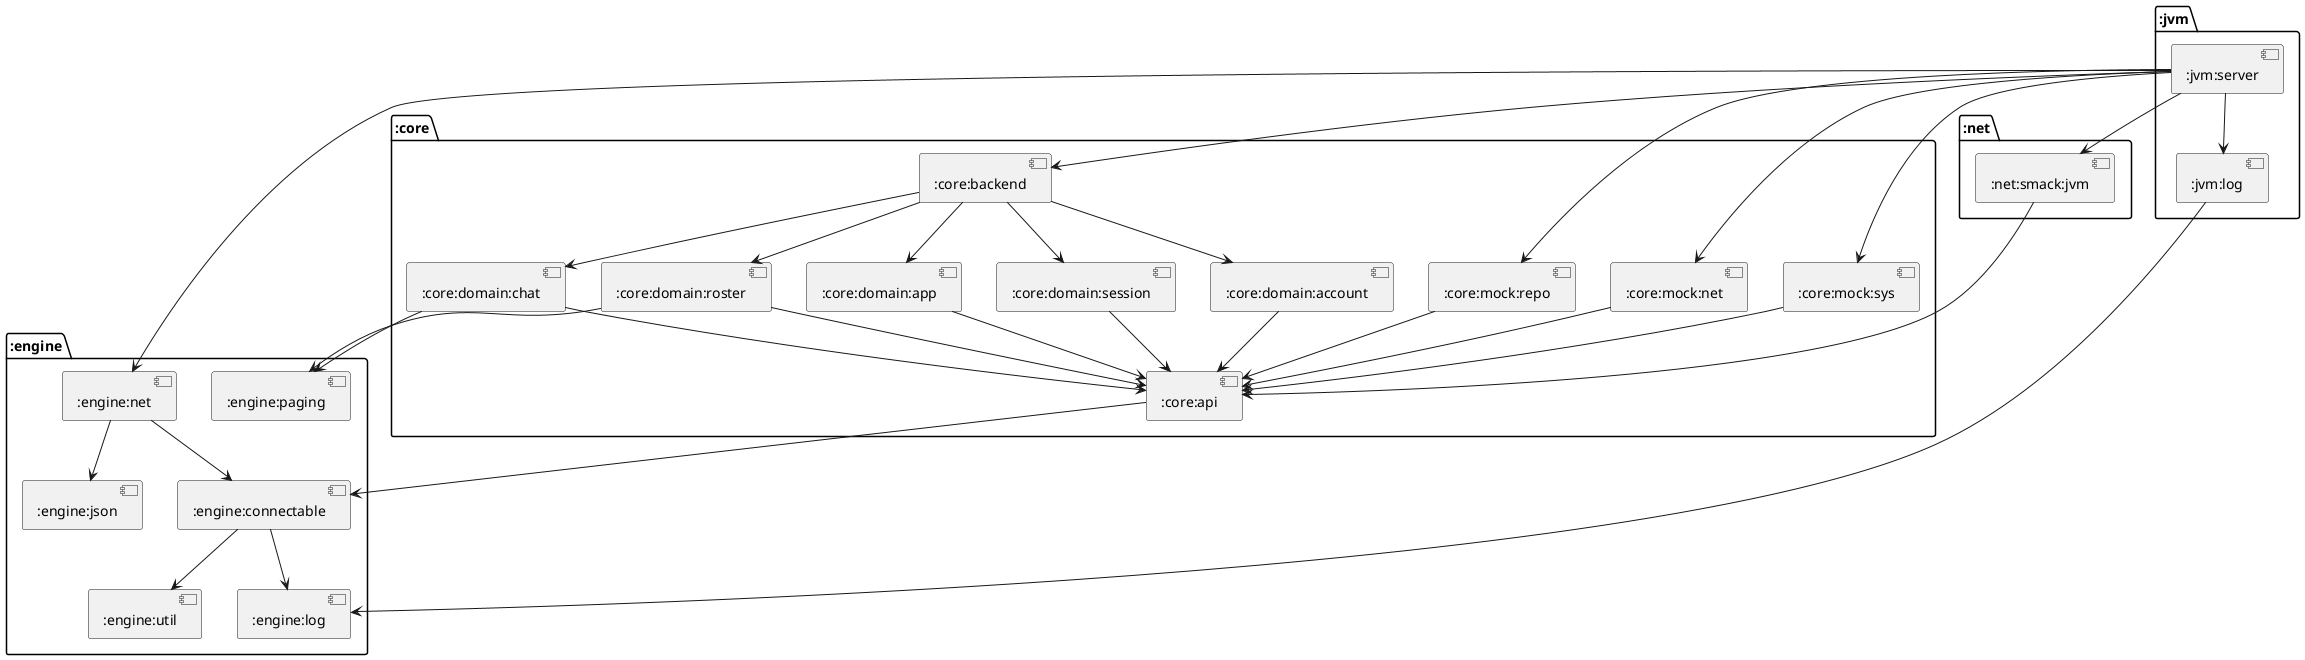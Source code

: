 @startuml
package ":core" {
[:core:mock:repo]
[:core:mock:net]
[:core:mock:sys]
[:core:backend]
[:core:api]
[:core:domain:app]
[:core:domain:session]
[:core:domain:account]
[:core:domain:chat]
[:core:domain:roster]
}
package ":net" {
[:net:smack:jvm]
}
package ":engine" {
[:engine:net]
[:engine:connectable]
[:engine:util]
[:engine:log]
[:engine:paging]
[:engine:json]
}
package ":jvm" {
[:jvm:log]
[:jvm:server]
}
[:core:mock:repo] --> [:core:api]
[:core:mock:net] --> [:core:api]
[:core:mock:sys] --> [:core:api]
[:net:smack:jvm] --> [:core:api]
[:core:backend] --> [:core:domain:app]
[:core:backend] --> [:core:domain:session]
[:core:backend] --> [:core:domain:account]
[:core:backend] --> [:core:domain:chat]
[:core:backend] --> [:core:domain:roster]
[:engine:net] --> [:engine:connectable]
[:engine:net] --> [:engine:json]
[:jvm:log] --> [:engine:log]
[:core:api] --> [:engine:connectable]
[:engine:connectable] --> [:engine:util]
[:engine:connectable] --> [:engine:log]
[:core:domain:app] --> [:core:api]
[:core:domain:session] --> [:core:api]
[:core:domain:account] --> [:core:api]
[:core:domain:chat] --> [:engine:paging]
[:core:domain:chat] --> [:core:api]
[:core:domain:roster] --> [:engine:paging]
[:core:domain:roster] --> [:core:api]
[:jvm:server] --> [:core:mock:repo]
[:jvm:server] --> [:core:mock:net]
[:jvm:server] --> [:core:mock:sys]
[:jvm:server] --> [:net:smack:jvm]
[:jvm:server] --> [:core:backend]
[:jvm:server] --> [:engine:net]
[:jvm:server] --> [:jvm:log]
@enduml
